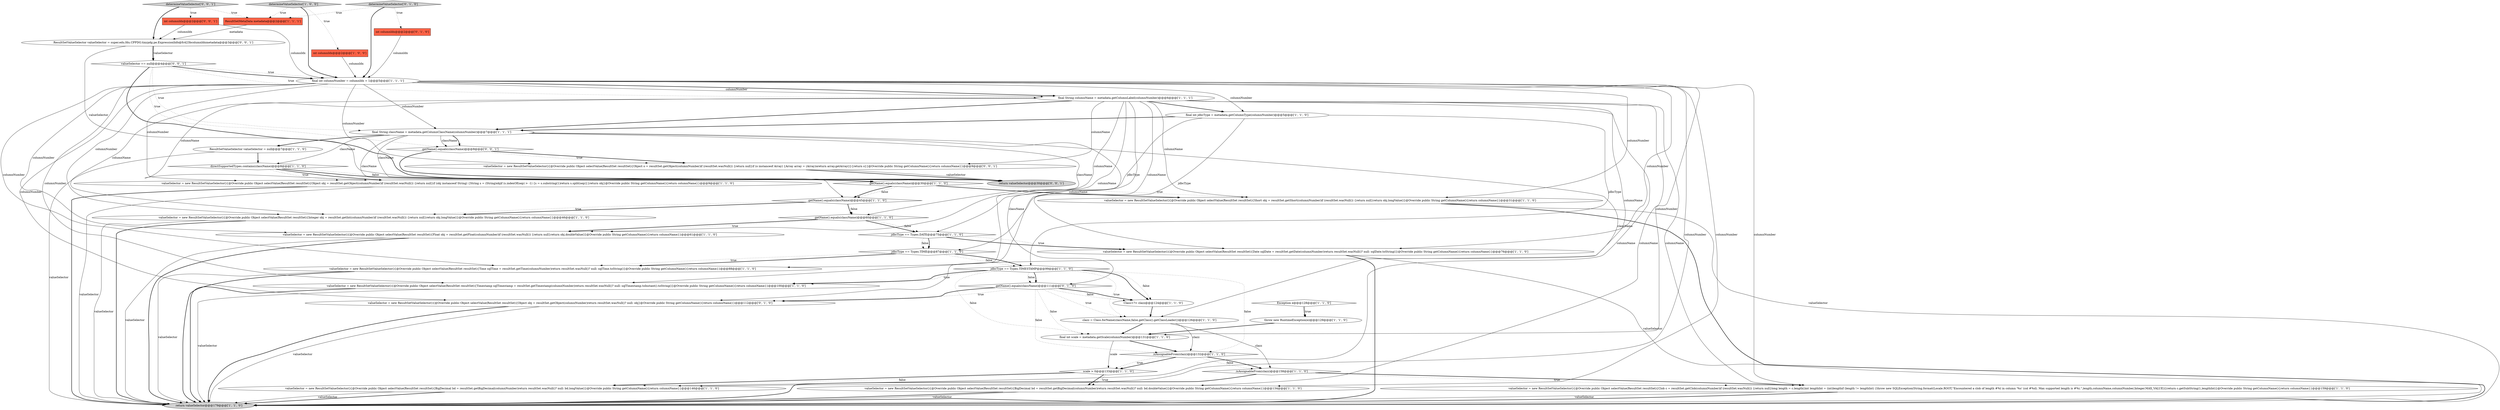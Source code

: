 digraph {
29 [style = filled, label = "valueSelector = new ResultSetValueSelector(){@Override public Object selectValue(ResultSet resultSet){Timestamp sqlTimestamp = resultSet.getTimestamp(columnNumber)return resultSet.wasNull()? null: sqlTimestamp.toInstant().toString()}@Override public String getColumnName(){return columnName}}@@@100@@@['1', '1', '0']", fillcolor = white, shape = ellipse image = "AAA0AAABBB1BBB"];
40 [style = filled, label = "return valueSelector@@@30@@@['0', '0', '1']", fillcolor = lightgray, shape = ellipse image = "AAA0AAABBB3BBB"];
20 [style = filled, label = ".getName().equals(className)@@@60@@@['1', '1', '0']", fillcolor = white, shape = diamond image = "AAA0AAABBB1BBB"];
37 [style = filled, label = "determineValueSelector['0', '1', '0']", fillcolor = lightgray, shape = diamond image = "AAA0AAABBB2BBB"];
7 [style = filled, label = "final int scale = metadata.getScale(columnNumber)@@@131@@@['1', '1', '0']", fillcolor = white, shape = ellipse image = "AAA0AAABBB1BBB"];
27 [style = filled, label = "valueSelector = new ResultSetValueSelector(){@Override public Object selectValue(ResultSet resultSet){Clob c = resultSet.getClob(columnNumber)if (resultSet.wasNull()) {return null}long length = c.length()int lengthInt = (int)lengthif (length != lengthInt) {throw new SQLException(String.format(Locale.ROOT,\"Encountered a clob of length #%l in column '%s' (col #%d). Max supported length is #%i.\",length,columnName,columnNumber,Integer.MAX_VALUE))}return c.getSubString(1,lengthInt)}@Override public String getColumnName(){return columnName}}@@@159@@@['1', '1', '0']", fillcolor = white, shape = ellipse image = "AAA0AAABBB1BBB"];
23 [style = filled, label = "valueSelector = new ResultSetValueSelector(){@Override public Object selectValue(ResultSet resultSet){Integer obj = resultSet.getInt(columnNumber)if (resultSet.wasNull()) {return null}return obj.longValue()}@Override public String getColumnName(){return columnName}}@@@46@@@['1', '1', '0']", fillcolor = white, shape = ellipse image = "AAA0AAABBB1BBB"];
12 [style = filled, label = ".isAssignableFrom(clazz)@@@132@@@['1', '1', '0']", fillcolor = white, shape = diamond image = "AAA0AAABBB1BBB"];
5 [style = filled, label = ".getName().equals(className)@@@45@@@['1', '1', '0']", fillcolor = white, shape = diamond image = "AAA0AAABBB1BBB"];
34 [style = filled, label = "int columnIdx@@@2@@@['0', '1', '0']", fillcolor = tomato, shape = box image = "AAA0AAABBB2BBB"];
30 [style = filled, label = "throw new RuntimeException(e)@@@129@@@['1', '1', '0']", fillcolor = white, shape = ellipse image = "AAA0AAABBB1BBB"];
43 [style = filled, label = "determineValueSelector['0', '0', '1']", fillcolor = lightgray, shape = diamond image = "AAA0AAABBB3BBB"];
17 [style = filled, label = "final int jdbcType = metadata.getColumnType(columnNumber)@@@5@@@['1', '1', '0']", fillcolor = white, shape = ellipse image = "AAA0AAABBB1BBB"];
14 [style = filled, label = "clazz = Class.forName(className,false,getClass().getClassLoader())@@@126@@@['1', '1', '0']", fillcolor = white, shape = ellipse image = "AAA0AAABBB1BBB"];
25 [style = filled, label = "valueSelector = new ResultSetValueSelector(){@Override public Object selectValue(ResultSet resultSet){BigDecimal bd = resultSet.getBigDecimal(columnNumber)return resultSet.wasNull()? null: bd.doubleValue()}@Override public String getColumnName(){return columnName}}@@@134@@@['1', '1', '0']", fillcolor = white, shape = ellipse image = "AAA0AAABBB1BBB"];
35 [style = filled, label = ".getName().equals(className)@@@111@@@['0', '1', '0']", fillcolor = white, shape = diamond image = "AAA1AAABBB2BBB"];
9 [style = filled, label = ".getName().equals(className)@@@30@@@['1', '1', '0']", fillcolor = white, shape = diamond image = "AAA0AAABBB1BBB"];
42 [style = filled, label = "valueSelector = new ResultSetValueSelector(){@Override public Object selectValue(ResultSet resultSet){Object o = resultSet.getObject(columnNumber)if (resultSet.wasNull()) {return null}if (o instanceof Array) {Array array = (Array)oreturn array.getArray()}{return o}}@Override public String getColumnName(){return columnName}}@@@9@@@['0', '0', '1']", fillcolor = white, shape = ellipse image = "AAA0AAABBB3BBB"];
1 [style = filled, label = "directSupportedTypes.contains(className)@@@8@@@['1', '1', '0']", fillcolor = white, shape = diamond image = "AAA0AAABBB1BBB"];
11 [style = filled, label = "jdbcType == Types.TIMESTAMP@@@99@@@['1', '1', '0']", fillcolor = white, shape = diamond image = "AAA0AAABBB1BBB"];
19 [style = filled, label = ".isAssignableFrom(clazz)@@@158@@@['1', '1', '0']", fillcolor = white, shape = diamond image = "AAA0AAABBB1BBB"];
36 [style = filled, label = "valueSelector = new ResultSetValueSelector(){@Override public Object selectValue(ResultSet resultSet){Object obj = resultSet.getObject(columnNumber)return resultSet.wasNull()? null: obj}@Override public String getColumnName(){return columnName}}@@@112@@@['0', '1', '0']", fillcolor = white, shape = ellipse image = "AAA1AAABBB2BBB"];
41 [style = filled, label = "valueSelector == null@@@4@@@['0', '0', '1']", fillcolor = white, shape = diamond image = "AAA0AAABBB3BBB"];
6 [style = filled, label = "jdbcType == Types.DATE@@@75@@@['1', '1', '0']", fillcolor = white, shape = diamond image = "AAA0AAABBB1BBB"];
2 [style = filled, label = "Class<?> clazz@@@124@@@['1', '1', '0']", fillcolor = white, shape = ellipse image = "AAA0AAABBB1BBB"];
18 [style = filled, label = "valueSelector = new ResultSetValueSelector(){@Override public Object selectValue(ResultSet resultSet){Object obj = resultSet.getObject(columnNumber)if (resultSet.wasNull()) {return null}if (obj instanceof String) {String s = (String)objif (s.indexOf(sep) > -1) {s = s.substring(1)return s.split(sep)}}return obj}@Override public String getColumnName(){return columnName}}@@@9@@@['1', '1', '0']", fillcolor = white, shape = ellipse image = "AAA0AAABBB1BBB"];
21 [style = filled, label = "Exception e@@@128@@@['1', '1', '0']", fillcolor = white, shape = diamond image = "AAA0AAABBB1BBB"];
26 [style = filled, label = "return valueSelector@@@179@@@['1', '1', '0']", fillcolor = lightgray, shape = ellipse image = "AAA0AAABBB1BBB"];
38 [style = filled, label = "int columnIdx@@@2@@@['0', '0', '1']", fillcolor = tomato, shape = box image = "AAA0AAABBB3BBB"];
44 [style = filled, label = ".getName().equals(className)@@@8@@@['0', '0', '1']", fillcolor = white, shape = diamond image = "AAA0AAABBB3BBB"];
15 [style = filled, label = "valueSelector = new ResultSetValueSelector(){@Override public Object selectValue(ResultSet resultSet){Float obj = resultSet.getFloat(columnNumber)if (resultSet.wasNull()) {return null}return obj.doubleValue()}@Override public String getColumnName(){return columnName}}@@@61@@@['1', '1', '0']", fillcolor = white, shape = ellipse image = "AAA0AAABBB1BBB"];
4 [style = filled, label = "final String columnName = metadata.getColumnLabel(columnNumber)@@@6@@@['1', '1', '1']", fillcolor = white, shape = ellipse image = "AAA0AAABBB1BBB"];
22 [style = filled, label = "scale > 0@@@133@@@['1', '1', '0']", fillcolor = white, shape = diamond image = "AAA0AAABBB1BBB"];
3 [style = filled, label = "determineValueSelector['1', '0', '0']", fillcolor = lightgray, shape = diamond image = "AAA0AAABBB1BBB"];
32 [style = filled, label = "final String className = metadata.getColumnClassName(columnNumber)@@@7@@@['1', '1', '1']", fillcolor = white, shape = ellipse image = "AAA0AAABBB1BBB"];
16 [style = filled, label = "valueSelector = new ResultSetValueSelector(){@Override public Object selectValue(ResultSet resultSet){Short obj = resultSet.getShort(columnNumber)if (resultSet.wasNull()) {return null}return obj.longValue()}@Override public String getColumnName(){return columnName}}@@@31@@@['1', '1', '0']", fillcolor = white, shape = ellipse image = "AAA0AAABBB1BBB"];
0 [style = filled, label = "valueSelector = new ResultSetValueSelector(){@Override public Object selectValue(ResultSet resultSet){Date sqlDate = resultSet.getDate(columnNumber)return resultSet.wasNull()? null: sqlDate.toString()}@Override public String getColumnName(){return columnName}}@@@76@@@['1', '1', '0']", fillcolor = white, shape = ellipse image = "AAA0AAABBB1BBB"];
8 [style = filled, label = "ResultSetValueSelector valueSelector = null@@@7@@@['1', '1', '0']", fillcolor = white, shape = ellipse image = "AAA0AAABBB1BBB"];
13 [style = filled, label = "ResultSetMetaData metadata@@@2@@@['1', '1', '1']", fillcolor = tomato, shape = box image = "AAA0AAABBB1BBB"];
33 [style = filled, label = "jdbcType == Types.TIME@@@87@@@['1', '1', '0']", fillcolor = white, shape = diamond image = "AAA0AAABBB1BBB"];
24 [style = filled, label = "valueSelector = new ResultSetValueSelector(){@Override public Object selectValue(ResultSet resultSet){Time sqlTime = resultSet.getTime(columnNumber)return resultSet.wasNull()? null: sqlTime.toString()}@Override public String getColumnName(){return columnName}}@@@88@@@['1', '1', '0']", fillcolor = white, shape = ellipse image = "AAA0AAABBB1BBB"];
28 [style = filled, label = "valueSelector = new ResultSetValueSelector(){@Override public Object selectValue(ResultSet resultSet){BigDecimal bd = resultSet.getBigDecimal(columnNumber)return resultSet.wasNull()? null: bd.longValue()}@Override public String getColumnName(){return columnName}}@@@146@@@['1', '1', '0']", fillcolor = white, shape = ellipse image = "AAA0AAABBB1BBB"];
31 [style = filled, label = "final int columnNumber = columnIdx + 1@@@5@@@['1', '1', '1']", fillcolor = white, shape = ellipse image = "AAA0AAABBB1BBB"];
39 [style = filled, label = "ResultSetValueSelector valueSelector = super.edu.fdu.CPPDG.tinypdg.pe.ExpressionInfo@fc423bcolumnIdxmetadata@@@3@@@['0', '0', '1']", fillcolor = white, shape = ellipse image = "AAA0AAABBB3BBB"];
10 [style = filled, label = "int columnIdx@@@2@@@['1', '0', '0']", fillcolor = tomato, shape = box image = "AAA0AAABBB1BBB"];
11->29 [style = bold, label=""];
34->31 [style = solid, label="columnIdx"];
20->6 [style = bold, label=""];
27->26 [style = solid, label="valueSelector"];
44->42 [style = bold, label=""];
5->20 [style = dotted, label="false"];
35->36 [style = dotted, label="true"];
31->4 [style = solid, label="columnNumber"];
31->0 [style = solid, label="columnNumber"];
4->16 [style = solid, label="columnName"];
37->13 [style = dotted, label="true"];
29->26 [style = solid, label="valueSelector"];
25->26 [style = bold, label=""];
28->26 [style = bold, label=""];
33->24 [style = dotted, label="true"];
4->24 [style = solid, label="columnName"];
8->26 [style = solid, label="valueSelector"];
1->18 [style = bold, label=""];
31->36 [style = solid, label="columnNumber"];
4->18 [style = solid, label="columnName"];
4->23 [style = solid, label="columnName"];
33->11 [style = dotted, label="false"];
43->39 [style = bold, label=""];
39->41 [style = bold, label=""];
19->27 [style = bold, label=""];
4->36 [style = solid, label="columnName"];
30->7 [style = bold, label=""];
15->26 [style = bold, label=""];
22->28 [style = bold, label=""];
39->41 [style = solid, label="valueSelector"];
32->5 [style = solid, label="className"];
43->38 [style = dotted, label="true"];
35->2 [style = dotted, label="false"];
33->24 [style = bold, label=""];
31->24 [style = solid, label="columnNumber"];
3->13 [style = dotted, label="true"];
11->2 [style = dotted, label="false"];
31->25 [style = solid, label="columnNumber"];
32->1 [style = solid, label="className"];
12->19 [style = dotted, label="false"];
29->26 [style = bold, label=""];
14->7 [style = bold, label=""];
32->20 [style = solid, label="className"];
41->40 [style = bold, label=""];
35->7 [style = dotted, label="false"];
44->42 [style = dotted, label="true"];
1->9 [style = bold, label=""];
37->31 [style = bold, label=""];
0->26 [style = solid, label="valueSelector"];
15->26 [style = solid, label="valueSelector"];
33->11 [style = bold, label=""];
9->16 [style = bold, label=""];
20->15 [style = bold, label=""];
14->19 [style = solid, label="clazz"];
11->29 [style = dotted, label="true"];
1->9 [style = dotted, label="false"];
4->17 [style = bold, label=""];
41->44 [style = dotted, label="true"];
9->5 [style = dotted, label="false"];
11->7 [style = dotted, label="false"];
23->26 [style = bold, label=""];
6->0 [style = dotted, label="true"];
22->25 [style = dotted, label="true"];
17->32 [style = bold, label=""];
31->27 [style = solid, label="columnNumber"];
7->12 [style = bold, label=""];
11->14 [style = dotted, label="true"];
18->26 [style = solid, label="valueSelector"];
22->25 [style = bold, label=""];
42->40 [style = bold, label=""];
0->26 [style = bold, label=""];
12->19 [style = bold, label=""];
4->15 [style = solid, label="columnName"];
19->26 [style = bold, label=""];
27->26 [style = bold, label=""];
11->35 [style = bold, label=""];
35->36 [style = bold, label=""];
31->18 [style = solid, label="columnNumber"];
42->40 [style = solid, label="valueSelector"];
4->25 [style = solid, label="columnName"];
13->39 [style = solid, label="metadata"];
24->26 [style = bold, label=""];
35->14 [style = dotted, label="true"];
31->29 [style = solid, label="columnNumber"];
37->34 [style = dotted, label="true"];
44->40 [style = bold, label=""];
38->39 [style = solid, label="columnIdx"];
35->2 [style = bold, label=""];
22->28 [style = dotted, label="false"];
4->28 [style = solid, label="columnName"];
32->35 [style = solid, label="className"];
39->40 [style = solid, label="valueSelector"];
32->14 [style = solid, label="className"];
6->0 [style = bold, label=""];
21->30 [style = bold, label=""];
31->32 [style = solid, label="columnNumber"];
41->31 [style = bold, label=""];
18->26 [style = bold, label=""];
11->2 [style = bold, label=""];
41->31 [style = dotted, label="true"];
31->15 [style = solid, label="columnNumber"];
31->42 [style = solid, label="columnNumber"];
31->4 [style = bold, label=""];
8->1 [style = bold, label=""];
21->30 [style = dotted, label="true"];
4->27 [style = solid, label="columnName"];
3->10 [style = dotted, label="true"];
31->28 [style = solid, label="columnNumber"];
31->17 [style = solid, label="columnNumber"];
24->26 [style = solid, label="valueSelector"];
7->22 [style = solid, label="scale"];
32->8 [style = bold, label=""];
3->31 [style = bold, label=""];
35->12 [style = dotted, label="false"];
20->6 [style = dotted, label="false"];
41->4 [style = dotted, label="true"];
31->23 [style = solid, label="columnNumber"];
32->9 [style = solid, label="className"];
9->16 [style = dotted, label="true"];
17->11 [style = solid, label="jdbcType"];
11->12 [style = dotted, label="false"];
10->31 [style = solid, label="columnIdx"];
38->31 [style = solid, label="columnIdx"];
9->5 [style = bold, label=""];
4->0 [style = solid, label="columnName"];
1->18 [style = dotted, label="true"];
25->26 [style = solid, label="valueSelector"];
16->26 [style = bold, label=""];
32->44 [style = solid, label="className"];
16->26 [style = solid, label="valueSelector"];
4->32 [style = bold, label=""];
31->16 [style = solid, label="columnNumber"];
4->29 [style = solid, label="columnName"];
14->12 [style = solid, label="clazz"];
36->26 [style = solid, label="valueSelector"];
23->26 [style = solid, label="valueSelector"];
6->33 [style = bold, label=""];
12->22 [style = bold, label=""];
20->15 [style = dotted, label="true"];
6->33 [style = dotted, label="false"];
12->22 [style = dotted, label="true"];
5->23 [style = bold, label=""];
36->26 [style = bold, label=""];
28->26 [style = solid, label="valueSelector"];
5->20 [style = bold, label=""];
32->44 [style = bold, label=""];
17->33 [style = solid, label="jdbcType"];
2->14 [style = bold, label=""];
41->32 [style = dotted, label="true"];
11->35 [style = dotted, label="false"];
19->27 [style = dotted, label="true"];
5->23 [style = dotted, label="true"];
43->13 [style = dotted, label="true"];
31->7 [style = solid, label="columnNumber"];
4->42 [style = solid, label="columnName"];
17->6 [style = solid, label="jdbcType"];
}
